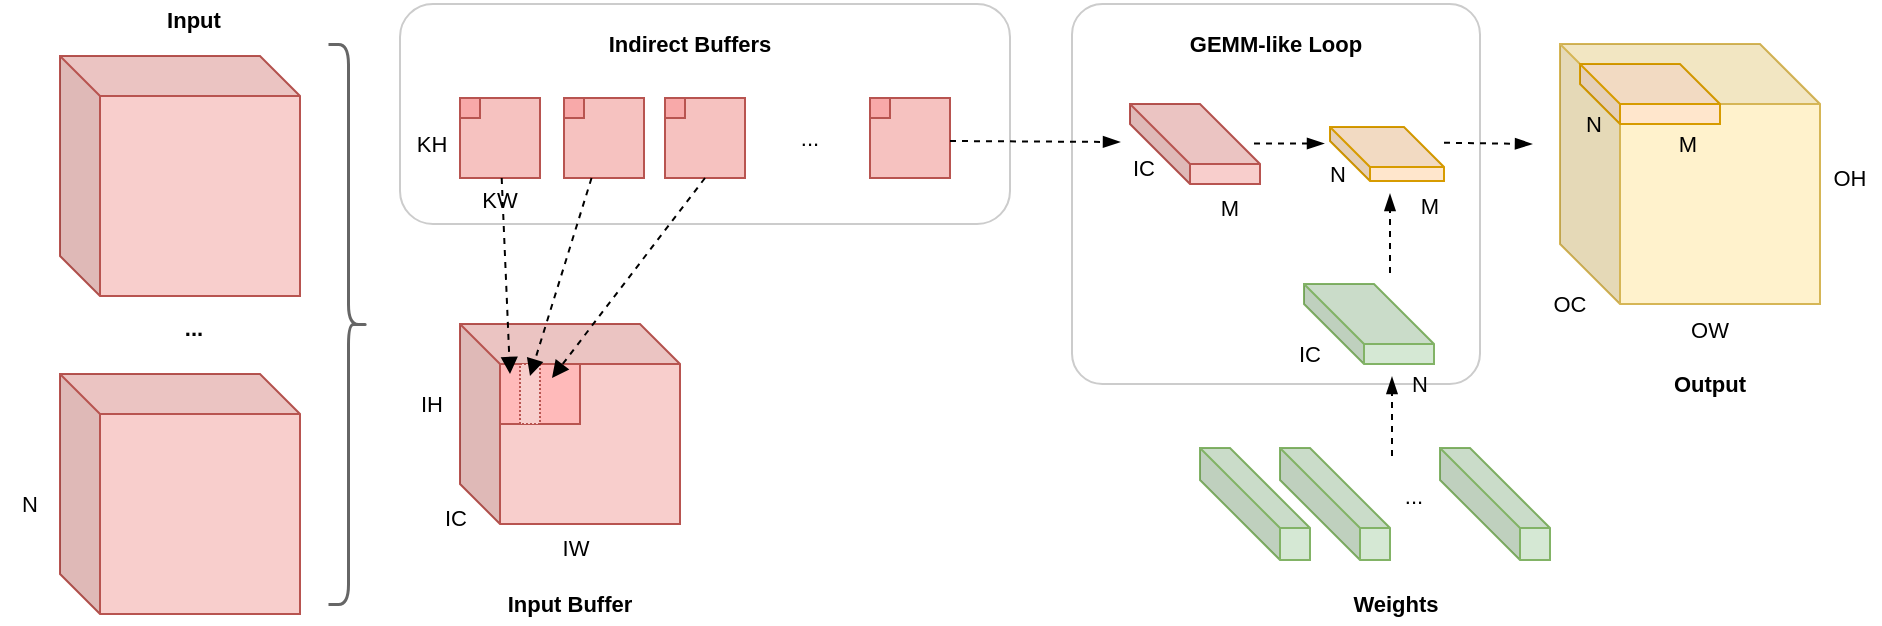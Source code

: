 <mxfile version="20.8.18" type="device"><diagram id="ae-v8owSXj6UldaDRLfe" name="Page-1"><mxGraphModel dx="1004" dy="737" grid="1" gridSize="10" guides="1" tooltips="1" connect="1" arrows="1" fold="1" page="1" pageScale="1" pageWidth="850" pageHeight="1100" math="0" shadow="0"><root><mxCell id="0"/><mxCell id="1" parent="0"/><mxCell id="DsUd5H_w7NQg_PdXJim7-50" value="" style="rounded=1;whiteSpace=wrap;html=1;strokeColor=#CCCCCC;arcSize=8;" vertex="1" parent="1"><mxGeometry x="536" y="300" width="204" height="190" as="geometry"/></mxCell><mxCell id="DsUd5H_w7NQg_PdXJim7-3" value="" style="shape=cube;whiteSpace=wrap;html=1;boundedLbl=1;backgroundOutline=1;darkOpacity=0.05;darkOpacity2=0.1;size=20;fillColor=#f8cecc;strokeColor=#b85450;" vertex="1" parent="1"><mxGeometry x="30" y="485" width="120" height="120" as="geometry"/></mxCell><mxCell id="DsUd5H_w7NQg_PdXJim7-4" value="" style="shape=cube;whiteSpace=wrap;html=1;boundedLbl=1;backgroundOutline=1;darkOpacity=0.05;darkOpacity2=0.1;size=20;fillColor=#f8cecc;strokeColor=#b85450;" vertex="1" parent="1"><mxGeometry x="230" y="460" width="110" height="100" as="geometry"/></mxCell><mxCell id="DsUd5H_w7NQg_PdXJim7-5" value="" style="whiteSpace=wrap;html=1;aspect=fixed;fillColor=#f8cecc;strokeColor=#b85450;" vertex="1" parent="1"><mxGeometry x="240" y="350" width="20" height="20" as="geometry"/></mxCell><mxCell id="DsUd5H_w7NQg_PdXJim7-6" value="" style="rounded=0;whiteSpace=wrap;html=1;fillColor=#FFBABA;strokeColor=#b85450;" vertex="1" parent="1"><mxGeometry x="250" y="480" width="40" height="30" as="geometry"/></mxCell><mxCell id="DsUd5H_w7NQg_PdXJim7-7" value="" style="rounded=0;whiteSpace=wrap;html=1;fillColor=#f8cecc;strokeColor=#b85450;dashed=1;dashPattern=1 1;" vertex="1" parent="1"><mxGeometry x="260" y="480" width="10" height="30" as="geometry"/></mxCell><mxCell id="DsUd5H_w7NQg_PdXJim7-9" value="" style="rounded=1;whiteSpace=wrap;html=1;strokeColor=#CCCCCC;" vertex="1" parent="1"><mxGeometry x="200" y="300" width="305" height="110" as="geometry"/></mxCell><mxCell id="DsUd5H_w7NQg_PdXJim7-8" value="" style="whiteSpace=wrap;html=1;aspect=fixed;fillColor=#f6c2c0;strokeColor=#b85450;" vertex="1" parent="1"><mxGeometry x="230" y="347" width="40" height="40" as="geometry"/></mxCell><mxCell id="DsUd5H_w7NQg_PdXJim7-10" value="" style="whiteSpace=wrap;html=1;aspect=fixed;fillColor=#F8A9A9;strokeColor=#b85450;" vertex="1" parent="1"><mxGeometry x="230" y="347" width="10" height="10" as="geometry"/></mxCell><mxCell id="DsUd5H_w7NQg_PdXJim7-11" value="&lt;font style=&quot;font-size: 11px;&quot;&gt;KH&lt;/font&gt;" style="text;html=1;strokeColor=none;fillColor=none;align=center;verticalAlign=middle;whiteSpace=wrap;rounded=0;fontSize=8;" vertex="1" parent="1"><mxGeometry x="201" y="360" width="30" height="20" as="geometry"/></mxCell><mxCell id="DsUd5H_w7NQg_PdXJim7-12" value="&lt;font style=&quot;font-size: 11px;&quot;&gt;KW&lt;/font&gt;" style="text;html=1;strokeColor=none;fillColor=none;align=center;verticalAlign=middle;whiteSpace=wrap;rounded=0;fontSize=12;" vertex="1" parent="1"><mxGeometry x="235" y="388" width="30" height="20" as="geometry"/></mxCell><mxCell id="DsUd5H_w7NQg_PdXJim7-14" value="" style="whiteSpace=wrap;html=1;aspect=fixed;fillColor=#f6c2c0;strokeColor=#b85450;" vertex="1" parent="1"><mxGeometry x="282" y="347" width="40" height="40" as="geometry"/></mxCell><mxCell id="DsUd5H_w7NQg_PdXJim7-15" value="" style="whiteSpace=wrap;html=1;aspect=fixed;fillColor=#F8A9A9;strokeColor=#b85450;" vertex="1" parent="1"><mxGeometry x="282" y="347" width="10" height="10" as="geometry"/></mxCell><mxCell id="DsUd5H_w7NQg_PdXJim7-17" value="" style="whiteSpace=wrap;html=1;aspect=fixed;fillColor=#f6c2c0;strokeColor=#b85450;" vertex="1" parent="1"><mxGeometry x="332.5" y="347" width="40" height="40" as="geometry"/></mxCell><mxCell id="DsUd5H_w7NQg_PdXJim7-18" value="" style="whiteSpace=wrap;html=1;aspect=fixed;fillColor=#F8A9A9;strokeColor=#b85450;" vertex="1" parent="1"><mxGeometry x="332.5" y="347" width="10" height="10" as="geometry"/></mxCell><mxCell id="DsUd5H_w7NQg_PdXJim7-21" value="" style="whiteSpace=wrap;html=1;aspect=fixed;fillColor=#f6c2c0;strokeColor=#b85450;" vertex="1" parent="1"><mxGeometry x="435" y="347" width="40" height="40" as="geometry"/></mxCell><mxCell id="DsUd5H_w7NQg_PdXJim7-22" value="" style="whiteSpace=wrap;html=1;aspect=fixed;fillColor=#F8A9A9;strokeColor=#b85450;" vertex="1" parent="1"><mxGeometry x="435" y="347" width="10" height="10" as="geometry"/></mxCell><mxCell id="DsUd5H_w7NQg_PdXJim7-23" value="&lt;span style=&quot;font-size: 11px;&quot;&gt;...&lt;/span&gt;" style="text;html=1;strokeColor=none;fillColor=none;align=center;verticalAlign=middle;whiteSpace=wrap;rounded=0;fontSize=12;" vertex="1" parent="1"><mxGeometry x="390" y="357" width="30" height="20" as="geometry"/></mxCell><mxCell id="DsUd5H_w7NQg_PdXJim7-24" value="&lt;font style=&quot;font-size: 11px;&quot;&gt;Indirect Buffers&lt;/font&gt;" style="text;html=1;strokeColor=none;fillColor=none;align=center;verticalAlign=middle;whiteSpace=wrap;rounded=0;fontSize=12;fontStyle=1" vertex="1" parent="1"><mxGeometry x="296" y="310" width="98" height="20" as="geometry"/></mxCell><mxCell id="DsUd5H_w7NQg_PdXJim7-25" value="" style="shape=cube;whiteSpace=wrap;html=1;boundedLbl=1;backgroundOutline=1;darkOpacity=0.05;darkOpacity2=0.1;size=20;fillColor=#f8cecc;strokeColor=#b85450;" vertex="1" parent="1"><mxGeometry x="30" y="326" width="120" height="120" as="geometry"/></mxCell><mxCell id="DsUd5H_w7NQg_PdXJim7-26" value="" style="endArrow=block;html=1;rounded=0;fontSize=11;entryX=0;entryY=0;entryDx=0;entryDy=0;entryPerimeter=0;dashed=1;endFill=1;" edge="1" parent="1" source="DsUd5H_w7NQg_PdXJim7-8"><mxGeometry width="50" height="50" relative="1" as="geometry"><mxPoint x="255.0" y="392" as="sourcePoint"/><mxPoint x="255.0" y="485" as="targetPoint"/></mxGeometry></mxCell><mxCell id="DsUd5H_w7NQg_PdXJim7-27" value="" style="endArrow=block;html=1;rounded=0;fontSize=11;dashed=1;endFill=1;" edge="1" parent="1" source="DsUd5H_w7NQg_PdXJim7-14"><mxGeometry width="50" height="50" relative="1" as="geometry"><mxPoint x="291.336" y="393" as="sourcePoint"/><mxPoint x="265" y="486" as="targetPoint"/></mxGeometry></mxCell><mxCell id="DsUd5H_w7NQg_PdXJim7-28" value="" style="endArrow=block;html=1;rounded=0;fontSize=11;dashed=1;exitX=0.5;exitY=1;exitDx=0;exitDy=0;endFill=1;" edge="1" parent="1" source="DsUd5H_w7NQg_PdXJim7-17"><mxGeometry width="50" height="50" relative="1" as="geometry"><mxPoint x="340.898" y="384" as="sourcePoint"/><mxPoint x="276" y="487" as="targetPoint"/></mxGeometry></mxCell><mxCell id="DsUd5H_w7NQg_PdXJim7-29" value="&lt;span style=&quot;font-size: 11px;&quot;&gt;IH&lt;/span&gt;" style="text;html=1;strokeColor=none;fillColor=none;align=center;verticalAlign=middle;whiteSpace=wrap;rounded=0;fontSize=8;" vertex="1" parent="1"><mxGeometry x="201" y="490" width="30" height="20" as="geometry"/></mxCell><mxCell id="DsUd5H_w7NQg_PdXJim7-30" value="&lt;span style=&quot;font-size: 11px;&quot;&gt;IW&lt;/span&gt;" style="text;html=1;strokeColor=none;fillColor=none;align=center;verticalAlign=middle;whiteSpace=wrap;rounded=0;fontSize=8;" vertex="1" parent="1"><mxGeometry x="273" y="562" width="30" height="20" as="geometry"/></mxCell><mxCell id="DsUd5H_w7NQg_PdXJim7-31" value="&lt;span style=&quot;font-size: 11px;&quot;&gt;IC&lt;/span&gt;" style="text;html=1;strokeColor=none;fillColor=none;align=center;verticalAlign=middle;whiteSpace=wrap;rounded=0;fontSize=8;" vertex="1" parent="1"><mxGeometry x="213" y="547" width="30" height="20" as="geometry"/></mxCell><mxCell id="DsUd5H_w7NQg_PdXJim7-32" value="&lt;font style=&quot;font-size: 11px;&quot;&gt;Input Buffer&lt;/font&gt;" style="text;html=1;strokeColor=none;fillColor=none;align=center;verticalAlign=middle;whiteSpace=wrap;rounded=0;fontSize=12;fontStyle=1" vertex="1" parent="1"><mxGeometry x="236" y="590" width="98" height="20" as="geometry"/></mxCell><mxCell id="DsUd5H_w7NQg_PdXJim7-33" value="&lt;font style=&quot;font-size: 11px;&quot;&gt;Input&lt;/font&gt;" style="text;html=1;strokeColor=none;fillColor=none;align=center;verticalAlign=middle;whiteSpace=wrap;rounded=0;fontSize=12;fontStyle=1" vertex="1" parent="1"><mxGeometry x="48" y="298" width="98" height="20" as="geometry"/></mxCell><mxCell id="DsUd5H_w7NQg_PdXJim7-34" value="&lt;span style=&quot;font-size: 11px;&quot;&gt;...&lt;/span&gt;" style="text;html=1;strokeColor=none;fillColor=none;align=center;verticalAlign=middle;whiteSpace=wrap;rounded=0;fontSize=12;fontStyle=1" vertex="1" parent="1"><mxGeometry x="48" y="452" width="98" height="20" as="geometry"/></mxCell><mxCell id="DsUd5H_w7NQg_PdXJim7-35" value="" style="shape=cube;whiteSpace=wrap;html=1;boundedLbl=1;backgroundOutline=1;darkOpacity=0.05;darkOpacity2=0.1;strokeColor=#b85450;fontSize=11;fillColor=#f8cecc;size=30;" vertex="1" parent="1"><mxGeometry x="565" y="350" width="65" height="40" as="geometry"/></mxCell><mxCell id="DsUd5H_w7NQg_PdXJim7-36" value="" style="endArrow=blockThin;html=1;rounded=0;fontSize=11;dashed=1;endFill=1;" edge="1" parent="1"><mxGeometry width="50" height="50" relative="1" as="geometry"><mxPoint x="475" y="368.512" as="sourcePoint"/><mxPoint x="560" y="369" as="targetPoint"/></mxGeometry></mxCell><mxCell id="DsUd5H_w7NQg_PdXJim7-37" value="" style="shape=cube;whiteSpace=wrap;html=1;boundedLbl=1;backgroundOutline=1;darkOpacity=0.05;darkOpacity2=0.1;strokeColor=#82b366;fontSize=11;fillColor=#d5e8d4;size=30;" vertex="1" parent="1"><mxGeometry x="652" y="440" width="65" height="40" as="geometry"/></mxCell><mxCell id="DsUd5H_w7NQg_PdXJim7-38" value="" style="shape=cube;whiteSpace=wrap;html=1;boundedLbl=1;backgroundOutline=1;darkOpacity=0.05;darkOpacity2=0.1;strokeColor=#82b366;fontSize=11;fillColor=#d5e8d4;size=40;" vertex="1" parent="1"><mxGeometry x="600" y="522" width="55" height="56" as="geometry"/></mxCell><mxCell id="DsUd5H_w7NQg_PdXJim7-41" value="&lt;span style=&quot;font-size: 11px; font-weight: normal;&quot;&gt;...&lt;/span&gt;" style="text;html=1;strokeColor=none;fillColor=none;align=center;verticalAlign=middle;whiteSpace=wrap;rounded=0;fontSize=12;fontStyle=1" vertex="1" parent="1"><mxGeometry x="658" y="535.5" width="98" height="20" as="geometry"/></mxCell><mxCell id="DsUd5H_w7NQg_PdXJim7-42" value="&lt;font style=&quot;font-size: 11px;&quot;&gt;Weights&lt;/font&gt;" style="text;html=1;strokeColor=none;fillColor=none;align=center;verticalAlign=middle;whiteSpace=wrap;rounded=0;fontSize=12;fontStyle=1" vertex="1" parent="1"><mxGeometry x="649" y="590" width="98" height="20" as="geometry"/></mxCell><mxCell id="DsUd5H_w7NQg_PdXJim7-43" value="" style="shape=cube;whiteSpace=wrap;html=1;boundedLbl=1;backgroundOutline=1;darkOpacity=0.05;darkOpacity2=0.1;strokeColor=#d79b00;fontSize=11;fillColor=#ffe6cc;size=20;" vertex="1" parent="1"><mxGeometry x="665" y="361.5" width="57" height="27" as="geometry"/></mxCell><mxCell id="DsUd5H_w7NQg_PdXJim7-45" value="" style="shape=cube;whiteSpace=wrap;html=1;boundedLbl=1;backgroundOutline=1;darkOpacity=0.05;darkOpacity2=0.1;strokeColor=#82b366;fontSize=11;fillColor=#d5e8d4;size=40;" vertex="1" parent="1"><mxGeometry x="640" y="522" width="55" height="56" as="geometry"/></mxCell><mxCell id="DsUd5H_w7NQg_PdXJim7-46" value="" style="shape=cube;whiteSpace=wrap;html=1;boundedLbl=1;backgroundOutline=1;darkOpacity=0.05;darkOpacity2=0.1;strokeColor=#82b366;fontSize=11;fillColor=#d5e8d4;size=40;" vertex="1" parent="1"><mxGeometry x="720" y="522" width="55" height="56" as="geometry"/></mxCell><mxCell id="DsUd5H_w7NQg_PdXJim7-47" value="" style="endArrow=blockThin;html=1;rounded=0;fontSize=11;dashed=1;endFill=1;" edge="1" parent="1"><mxGeometry width="50" height="50" relative="1" as="geometry"><mxPoint x="696" y="526" as="sourcePoint"/><mxPoint x="696" y="486.49" as="targetPoint"/></mxGeometry></mxCell><mxCell id="DsUd5H_w7NQg_PdXJim7-48" value="" style="endArrow=blockThin;html=1;rounded=0;fontSize=11;dashed=1;endFill=1;" edge="1" parent="1"><mxGeometry width="50" height="50" relative="1" as="geometry"><mxPoint x="695" y="434.51" as="sourcePoint"/><mxPoint x="695" y="395" as="targetPoint"/></mxGeometry></mxCell><mxCell id="DsUd5H_w7NQg_PdXJim7-49" value="" style="endArrow=blockThin;html=1;rounded=0;fontSize=11;dashed=1;endFill=1;" edge="1" parent="1"><mxGeometry width="50" height="50" relative="1" as="geometry"><mxPoint x="627" y="369.74" as="sourcePoint"/><mxPoint x="662" y="369.74" as="targetPoint"/></mxGeometry></mxCell><mxCell id="DsUd5H_w7NQg_PdXJim7-51" value="&lt;font style=&quot;font-size: 11px;&quot;&gt;GEMM-like Loop&lt;/font&gt;" style="text;html=1;strokeColor=none;fillColor=none;align=center;verticalAlign=middle;whiteSpace=wrap;rounded=0;fontSize=12;fontStyle=1" vertex="1" parent="1"><mxGeometry x="589" y="310" width="98" height="20" as="geometry"/></mxCell><mxCell id="DsUd5H_w7NQg_PdXJim7-52" value="" style="shape=cube;whiteSpace=wrap;html=1;boundedLbl=1;backgroundOutline=1;darkOpacity=0.05;darkOpacity2=0.1;size=30;fillColor=#fff2cc;strokeColor=#d6b656;" vertex="1" parent="1"><mxGeometry x="780" y="320" width="130" height="130" as="geometry"/></mxCell><mxCell id="DsUd5H_w7NQg_PdXJim7-54" value="" style="shape=cube;whiteSpace=wrap;html=1;boundedLbl=1;backgroundOutline=1;darkOpacity=0.05;darkOpacity2=0.1;size=20;fillColor=#ffe6cc;strokeColor=#d79b00;" vertex="1" parent="1"><mxGeometry x="790" y="330" width="70" height="30" as="geometry"/></mxCell><mxCell id="DsUd5H_w7NQg_PdXJim7-55" value="&lt;span style=&quot;font-size: 11px;&quot;&gt;N&lt;/span&gt;" style="text;html=1;strokeColor=none;fillColor=none;align=center;verticalAlign=middle;whiteSpace=wrap;rounded=0;fontSize=8;" vertex="1" parent="1"><mxGeometry x="695" y="480" width="30" height="20" as="geometry"/></mxCell><mxCell id="DsUd5H_w7NQg_PdXJim7-56" value="&lt;span style=&quot;font-size: 11px;&quot;&gt;IC&lt;/span&gt;" style="text;html=1;strokeColor=none;fillColor=none;align=center;verticalAlign=middle;whiteSpace=wrap;rounded=0;fontSize=8;" vertex="1" parent="1"><mxGeometry x="640" y="465" width="30" height="20" as="geometry"/></mxCell><mxCell id="DsUd5H_w7NQg_PdXJim7-57" value="&lt;span style=&quot;font-size: 11px;&quot;&gt;IC&lt;/span&gt;" style="text;html=1;strokeColor=none;fillColor=none;align=center;verticalAlign=middle;whiteSpace=wrap;rounded=0;fontSize=8;" vertex="1" parent="1"><mxGeometry x="557" y="372" width="30" height="20" as="geometry"/></mxCell><mxCell id="DsUd5H_w7NQg_PdXJim7-58" value="&lt;span style=&quot;font-size: 11px;&quot;&gt;M&lt;/span&gt;" style="text;html=1;strokeColor=none;fillColor=none;align=center;verticalAlign=middle;whiteSpace=wrap;rounded=0;fontSize=8;" vertex="1" parent="1"><mxGeometry x="600" y="392" width="30" height="20" as="geometry"/></mxCell><mxCell id="DsUd5H_w7NQg_PdXJim7-59" value="&lt;span style=&quot;font-size: 11px;&quot;&gt;M&lt;/span&gt;" style="text;html=1;strokeColor=none;fillColor=none;align=center;verticalAlign=middle;whiteSpace=wrap;rounded=0;fontSize=8;" vertex="1" parent="1"><mxGeometry x="700" y="391" width="30" height="20" as="geometry"/></mxCell><mxCell id="DsUd5H_w7NQg_PdXJim7-60" value="&lt;span style=&quot;font-size: 11px;&quot;&gt;N&lt;/span&gt;" style="text;html=1;strokeColor=none;fillColor=none;align=center;verticalAlign=middle;whiteSpace=wrap;rounded=0;fontSize=8;" vertex="1" parent="1"><mxGeometry x="654" y="375" width="30" height="20" as="geometry"/></mxCell><mxCell id="DsUd5H_w7NQg_PdXJim7-61" value="&lt;span style=&quot;font-size: 11px;&quot;&gt;M&lt;/span&gt;" style="text;html=1;strokeColor=none;fillColor=none;align=center;verticalAlign=middle;whiteSpace=wrap;rounded=0;fontSize=8;" vertex="1" parent="1"><mxGeometry x="829" y="360" width="30" height="20" as="geometry"/></mxCell><mxCell id="DsUd5H_w7NQg_PdXJim7-62" value="&lt;span style=&quot;font-size: 11px;&quot;&gt;N&lt;/span&gt;" style="text;html=1;strokeColor=none;fillColor=none;align=center;verticalAlign=middle;whiteSpace=wrap;rounded=0;fontSize=8;" vertex="1" parent="1"><mxGeometry x="782" y="350" width="30" height="20" as="geometry"/></mxCell><mxCell id="DsUd5H_w7NQg_PdXJim7-63" value="&lt;span style=&quot;font-size: 11px;&quot;&gt;OW&lt;/span&gt;" style="text;html=1;strokeColor=none;fillColor=none;align=center;verticalAlign=middle;whiteSpace=wrap;rounded=0;fontSize=8;" vertex="1" parent="1"><mxGeometry x="840" y="453" width="30" height="20" as="geometry"/></mxCell><mxCell id="DsUd5H_w7NQg_PdXJim7-64" value="&lt;span style=&quot;font-size: 11px;&quot;&gt;OH&lt;/span&gt;" style="text;html=1;strokeColor=none;fillColor=none;align=center;verticalAlign=middle;whiteSpace=wrap;rounded=0;fontSize=8;" vertex="1" parent="1"><mxGeometry x="910" y="377" width="30" height="20" as="geometry"/></mxCell><mxCell id="DsUd5H_w7NQg_PdXJim7-65" value="&lt;span style=&quot;font-size: 11px;&quot;&gt;OC&lt;/span&gt;" style="text;html=1;strokeColor=none;fillColor=none;align=center;verticalAlign=middle;whiteSpace=wrap;rounded=0;fontSize=8;" vertex="1" parent="1"><mxGeometry x="770" y="440" width="30" height="20" as="geometry"/></mxCell><mxCell id="DsUd5H_w7NQg_PdXJim7-66" value="&lt;font style=&quot;font-size: 11px;&quot;&gt;Output&lt;/font&gt;" style="text;html=1;strokeColor=none;fillColor=none;align=center;verticalAlign=middle;whiteSpace=wrap;rounded=0;fontSize=12;fontStyle=1" vertex="1" parent="1"><mxGeometry x="806" y="480" width="98" height="20" as="geometry"/></mxCell><mxCell id="DsUd5H_w7NQg_PdXJim7-67" value="" style="endArrow=blockThin;html=1;rounded=0;fontSize=11;dashed=1;endFill=1;" edge="1" parent="1"><mxGeometry width="50" height="50" relative="1" as="geometry"><mxPoint x="722" y="369.38" as="sourcePoint"/><mxPoint x="766" y="370" as="targetPoint"/></mxGeometry></mxCell><mxCell id="DsUd5H_w7NQg_PdXJim7-68" value="&lt;span style=&quot;font-size: 11px;&quot;&gt;N&lt;/span&gt;" style="text;html=1;strokeColor=none;fillColor=none;align=center;verticalAlign=middle;whiteSpace=wrap;rounded=0;fontSize=8;" vertex="1" parent="1"><mxGeometry y="540" width="30" height="20" as="geometry"/></mxCell><mxCell id="DsUd5H_w7NQg_PdXJim7-69" value="" style="shape=curlyBracket;whiteSpace=wrap;html=1;rounded=1;flipH=1;labelPosition=right;verticalLabelPosition=middle;align=left;verticalAlign=middle;strokeColor=#666666;fontSize=11;fillColor=#f6c2c0;strokeWidth=1.5;" vertex="1" parent="1"><mxGeometry x="164" y="320" width="20" height="280" as="geometry"/></mxCell></root></mxGraphModel></diagram></mxfile>